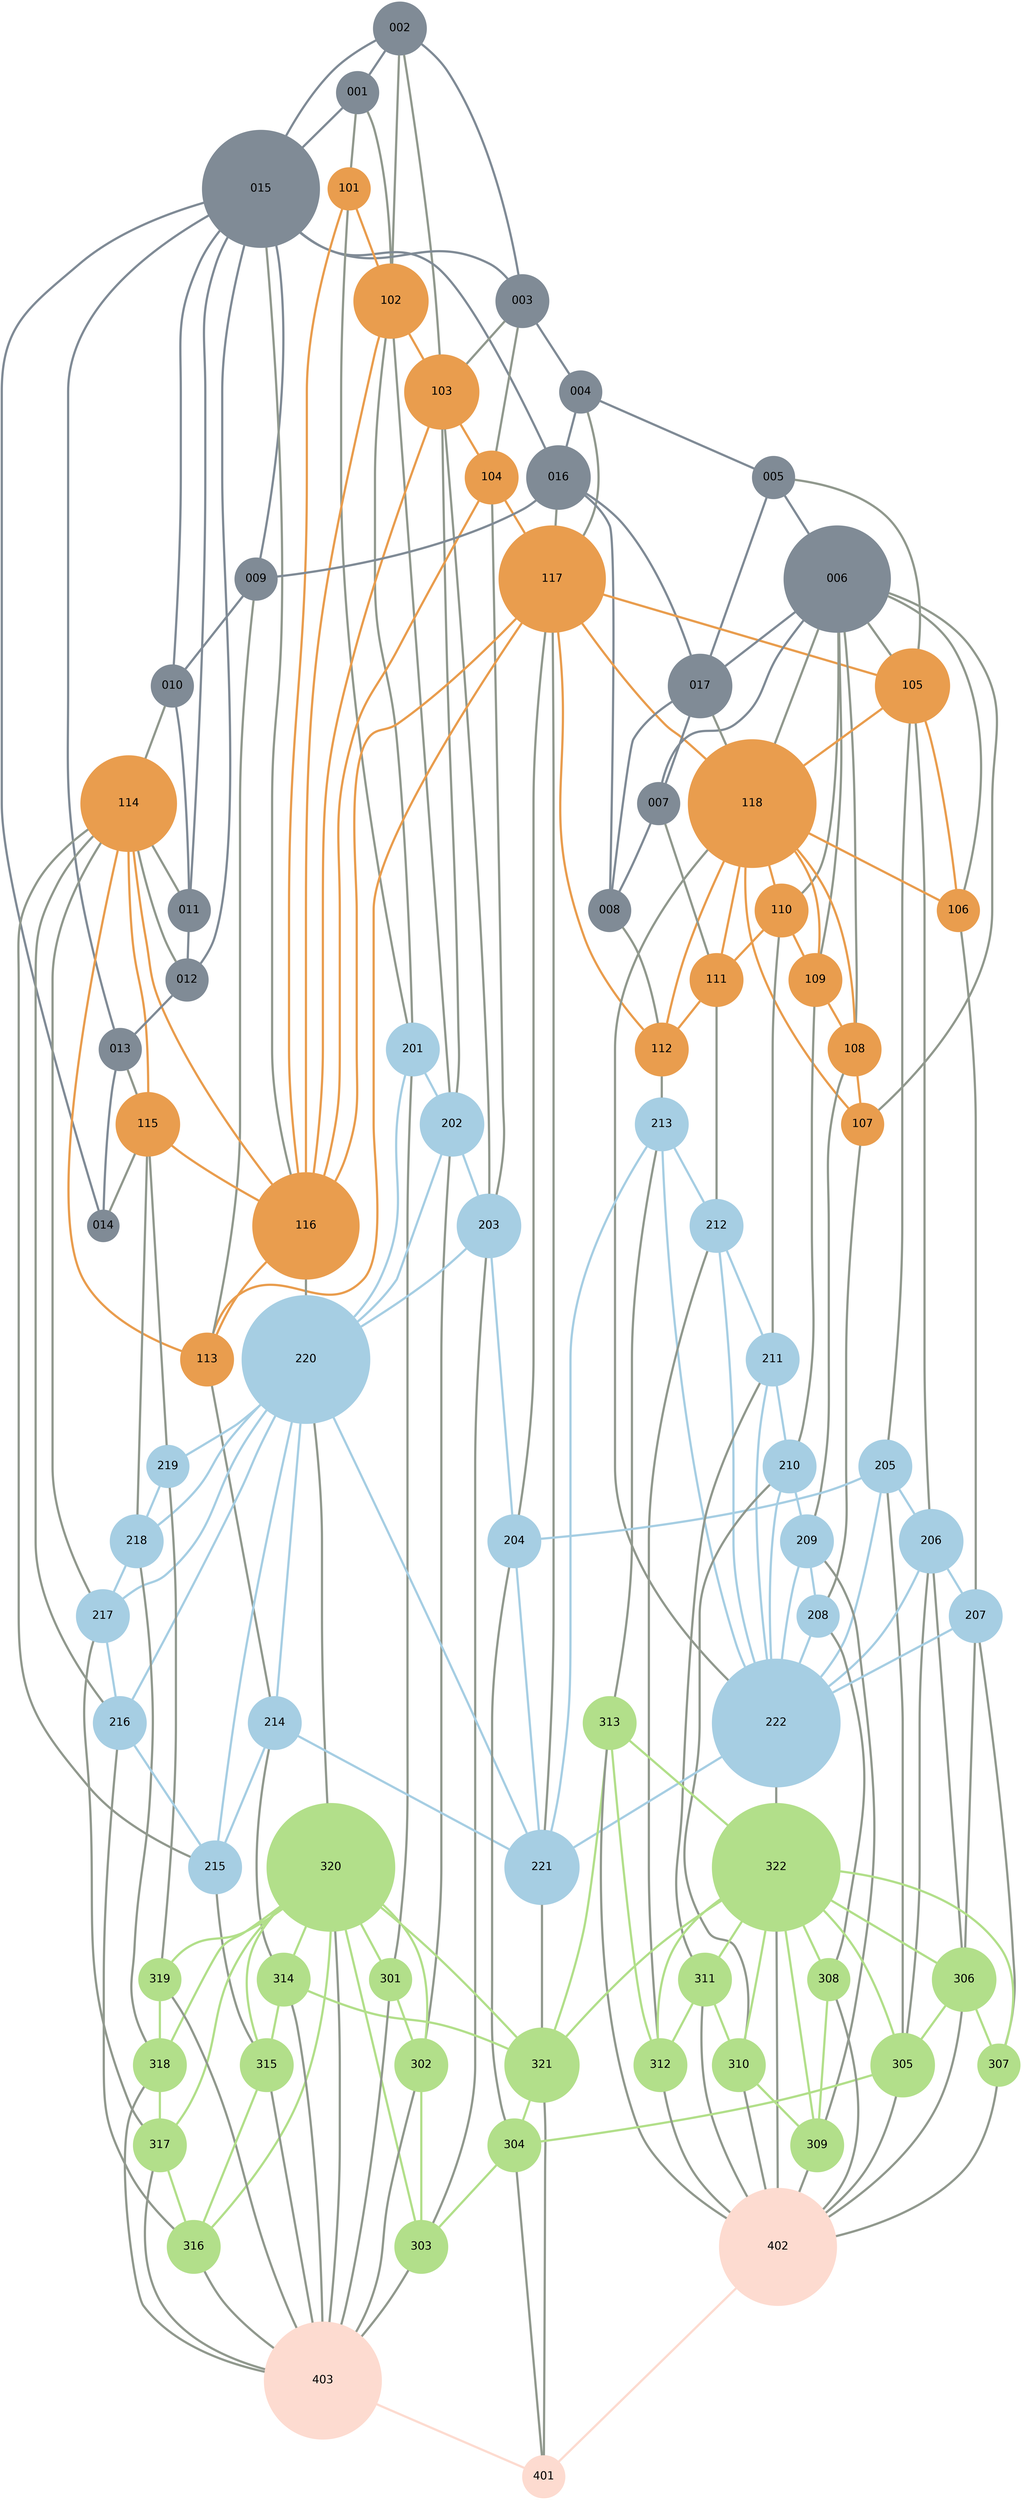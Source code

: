strict graph  {
node [color="#23a6db66", colorscheme=oranges9, fixedsize=shape, fontname=Helvetica, fontsize=10, margin=0, shape=circle, style=filled, width=0.8];
edge [color="#999999", fontcolor="#999999", fontname=Helvetica, fontsize=10, penwidth=5, weight=3];
002 [color="#808B96", fontsize="25.0", width="1.6666666666666665"];
001 [color="#808B96", fontsize="25.0", width="1.3333333333333333"];
015 [color="#808B96", fontsize="25.0", width="3.6666666666666665"];
101 [color="#e99d4e", fontsize="25.0", width="1.3333333333333333"];
102 [color="#e99d4e", fontsize="25.0", width="2.333333333333333"];
003 [color="#808B96", fontsize="25.0", width="1.6666666666666665"];
103 [color="#e99d4e", fontsize="25.0", width="2.333333333333333"];
004 [color="#808B96", fontsize="25.0", width="1.3333333333333333"];
104 [color="#e99d4e", fontsize="25.0", width="1.6666666666666665"];
005 [color="#808B96", fontsize="25.0", width="1.3333333333333333"];
016 [color="#808B96", fontsize="25.0", width="2.0"];
117 [color="#e99d4e", fontsize="25.0", width="3.333333333333333"];
006 [color="#808B96", fontsize="25.0", width="3.333333333333333"];
017 [color="#808B96", fontsize="25.0", width="2.0"];
105 [color="#e99d4e", fontsize="25.0", width="2.333333333333333"];
118 [color="#e99d4e", fontsize="25.0", width="4.0"];
110 [color="#e99d4e", fontsize="25.0", width="1.6666666666666665"];
106 [color="#e99d4e", fontsize="25.0", width="1.3333333333333333"];
109 [color="#e99d4e", fontsize="25.0", width="1.6666666666666665"];
108 [color="#e99d4e", fontsize="25.0", width="1.6666666666666665"];
107 [color="#e99d4e", fontsize="25.0", width="1.3333333333333333"];
007 [color="#808B96", fontsize="25.0", width="1.3333333333333333"];
111 [color="#e99d4e", fontsize="25.0", width="1.6666666666666665"];
008 [color="#808B96", fontsize="25.0", width="1.3333333333333333"];
112 [color="#e99d4e", fontsize="25.0", width="1.6666666666666665"];
009 [color="#808B96", fontsize="25.0", width="1.3333333333333333"];
010 [color="#808B96", fontsize="25.0", width="1.3333333333333333"];
114 [color="#e99d4e", fontsize="25.0", width="3.0"];
011 [color="#808B96", fontsize="25.0", width="1.3333333333333333"];
012 [color="#808B96", fontsize="25.0", width="1.3333333333333333"];
013 [color="#808B96", fontsize="25.0", width="1.3333333333333333"];
115 [color="#e99d4e", fontsize="25.0", width="2.0"];
014 [color="#808B96", fontsize="25.0", width="1.0"];
116 [color="#e99d4e", fontsize="25.0", width="3.333333333333333"];
113 [color="#e99d4e", fontsize="25.0", width="1.6666666666666665"];
201 [color="#a6cee3", fontsize="25.0", width="1.6666666666666665"];
202 [color="#a6cee3", fontsize="25.0", width="2.0"];
203 [color="#a6cee3", fontsize="25.0", width="2.0"];
220 [color="#a6cee3", fontsize="25.0", width="4.0"];
219 [color="#a6cee3", fontsize="25.0", width="1.3333333333333333"];
218 [color="#a6cee3", fontsize="25.0", width="1.6666666666666665"];
214 [color="#a6cee3", fontsize="25.0", width="1.6666666666666665"];
213 [color="#a6cee3", fontsize="25.0", width="1.6666666666666665"];
212 [color="#a6cee3", fontsize="25.0", width="1.6666666666666665"];
205 [color="#a6cee3", fontsize="25.0", width="1.6666666666666665"];
206 [color="#a6cee3", fontsize="25.0", width="2.0"];
211 [color="#a6cee3", fontsize="25.0", width="1.6666666666666665"];
210 [color="#a6cee3", fontsize="25.0", width="1.6666666666666665"];
209 [color="#a6cee3", fontsize="25.0", width="1.6666666666666665"];
208 [color="#a6cee3", fontsize="25.0", width="1.3333333333333333"];
207 [color="#a6cee3", fontsize="25.0", width="1.6666666666666665"];
222 [color="#a6cee3", fontsize="25.0", width="4.0"];
217 [color="#a6cee3", fontsize="25.0", width="1.6666666666666665"];
216 [color="#a6cee3", fontsize="25.0", width="1.6666666666666665"];
215 [color="#a6cee3", fontsize="25.0", width="1.6666666666666665"];
204 [color="#a6cee3", fontsize="25.0", width="1.6666666666666665"];
221 [color="#a6cee3", fontsize="25.0", width="2.333333333333333"];
320 [color="#b2df8a", fontsize="25.0", width="4.0"];
314 [color="#b2df8a", fontsize="25.0", width="1.6666666666666665"];
313 [color="#b2df8a", fontsize="25.0", width="1.6666666666666665"];
322 [color="#b2df8a", fontsize="25.0", width="4.0"];
311 [color="#b2df8a", fontsize="25.0", width="1.6666666666666665"];
321 [color="#b2df8a", fontsize="25.0", width="2.333333333333333"];
306 [color="#b2df8a", fontsize="25.0", width="2.0"];
307 [color="#b2df8a", fontsize="25.0", width="1.3333333333333333"];
305 [color="#b2df8a", fontsize="25.0", width="2.0"];
310 [color="#b2df8a", fontsize="25.0", width="1.6666666666666665"];
319 [color="#b2df8a", fontsize="25.0", width="1.3333333333333333"];
318 [color="#b2df8a", fontsize="25.0", width="1.6666666666666665"];
317 [color="#b2df8a", fontsize="25.0", width="1.6666666666666665"];
315 [color="#b2df8a", fontsize="25.0", width="1.6666666666666665"];
304 [color="#b2df8a", fontsize="25.0", width="1.6666666666666665"];
301 [color="#b2df8a", fontsize="25.0", width="1.3333333333333333"];
308 [color="#b2df8a", fontsize="25.0", width="1.3333333333333333"];
302 [color="#b2df8a", fontsize="25.0", width="1.6666666666666665"];
303 [color="#b2df8a", fontsize="25.0", width="1.6666666666666665"];
309 [color="#b2df8a", fontsize="25.0", width="1.6666666666666665"];
312 [color="#b2df8a", fontsize="25.0", width="1.6666666666666665"];
316 [color="#b2df8a", fontsize="25.0", width="1.6666666666666665"];
402 [color="#fddbd0", fontsize="25.0", width="3.6666666666666665"];
403 [color="#fddbd0", fontsize="25.0", width="3.6666666666666665"];
401 [color="#fddbd0", fontsize="25.0", width="1.3333333333333333"];
002 -- 001  [color="#808B96"];
002 -- 003  [color="#808B96"];
002 -- 015  [color="#808B96"];
002 -- 102  [color="#91998e"];
002 -- 103  [color="#91998e"];
001 -- 015  [color="#808B96"];
001 -- 101  [color="#91998e"];
001 -- 102  [color="#91998e"];
015 -- 003  [color="#808B96"];
015 -- 010  [color="#808B96"];
015 -- 011  [color="#808B96"];
015 -- 012  [color="#808B96"];
015 -- 013  [color="#808B96"];
015 -- 014  [color="#808B96"];
015 -- 016  [color="#808B96"];
015 -- 009  [color="#808B96"];
015 -- 116  [color="#91998e"];
101 -- 102  [color="#e99d4e"];
101 -- 116  [color="#e99d4e"];
101 -- 201  [color="#91998e"];
102 -- 103  [color="#e99d4e"];
102 -- 116  [color="#e99d4e"];
102 -- 201  [color="#91998e"];
102 -- 202  [color="#91998e"];
003 -- 004  [color="#808B96"];
003 -- 103  [color="#91998e"];
003 -- 104  [color="#91998e"];
103 -- 104  [color="#e99d4e"];
103 -- 116  [color="#e99d4e"];
103 -- 202  [color="#91998e"];
103 -- 203  [color="#91998e"];
004 -- 005  [color="#808B96"];
004 -- 016  [color="#808B96"];
004 -- 117  [color="#91998e"];
104 -- 116  [color="#e99d4e"];
104 -- 117  [color="#e99d4e"];
104 -- 203  [color="#91998e"];
005 -- 006  [color="#808B96"];
005 -- 017  [color="#808B96"];
005 -- 105  [color="#91998e"];
016 -- 008  [color="#808B96"];
016 -- 017  [color="#808B96"];
016 -- 117  [color="#91998e"];
016 -- 009  [color="#808B96"];
117 -- 116  [color="#e99d4e"];
117 -- 113  [color="#e99d4e"];
117 -- 112  [color="#e99d4e"];
117 -- 105  [color="#e99d4e"];
117 -- 118  [color="#e99d4e"];
117 -- 204  [color="#91998e"];
117 -- 221  [color="#91998e"];
006 -- 105  [color="#91998e"];
006 -- 118  [color="#91998e"];
006 -- 110  [color="#91998e"];
006 -- 106  [color="#91998e"];
006 -- 109  [color="#91998e"];
006 -- 108  [color="#91998e"];
006 -- 107  [color="#91998e"];
006 -- 017  [color="#808B96"];
006 -- 007  [color="#808B96"];
017 -- 007  [color="#808B96"];
017 -- 008  [color="#808B96"];
017 -- 118  [color="#91998e"];
105 -- 106  [color="#e99d4e"];
105 -- 118  [color="#e99d4e"];
105 -- 205  [color="#91998e"];
105 -- 206  [color="#91998e"];
118 -- 112  [color="#e99d4e"];
118 -- 111  [color="#e99d4e"];
118 -- 110  [color="#e99d4e"];
118 -- 109  [color="#e99d4e"];
118 -- 108  [color="#e99d4e"];
118 -- 107  [color="#e99d4e"];
118 -- 106  [color="#e99d4e"];
118 -- 222  [color="#91998e"];
110 -- 111  [color="#e99d4e"];
110 -- 109  [color="#e99d4e"];
110 -- 211  [color="#91998e"];
106 -- 207  [color="#91998e"];
109 -- 108  [color="#e99d4e"];
109 -- 210  [color="#91998e"];
108 -- 107  [color="#e99d4e"];
108 -- 209  [color="#91998e"];
107 -- 208  [color="#91998e"];
007 -- 111  [color="#91998e"];
007 -- 008  [color="#808B96"];
111 -- 112  [color="#e99d4e"];
111 -- 212  [color="#91998e"];
008 -- 112  [color="#91998e"];
112 -- 213  [color="#91998e"];
009 -- 010  [color="#808B96"];
009 -- 113  [color="#91998e"];
010 -- 114  [color="#91998e"];
010 -- 011  [color="#808B96"];
114 -- 011  [color="#91998e"];
114 -- 012  [color="#91998e"];
114 -- 116  [color="#e99d4e"];
114 -- 115  [color="#e99d4e"];
114 -- 113  [color="#e99d4e"];
114 -- 217  [color="#91998e"];
114 -- 216  [color="#91998e"];
114 -- 215  [color="#91998e"];
011 -- 012  [color="#808B96"];
012 -- 013  [color="#808B96"];
013 -- 115  [color="#91998e"];
013 -- 014  [color="#808B96"];
115 -- 014  [color="#91998e"];
115 -- 116  [color="#e99d4e"];
115 -- 219  [color="#91998e"];
115 -- 218  [color="#91998e"];
116 -- 113  [color="#e99d4e"];
116 -- 220  [color="#91998e"];
113 -- 214  [color="#91998e"];
201 -- 220  [color="#a6cee3"];
201 -- 202  [color="#a6cee3"];
201 -- 301  [color="#91998e"];
202 -- 220  [color="#a6cee3"];
202 -- 203  [color="#a6cee3"];
202 -- 302  [color="#91998e"];
203 -- 220  [color="#a6cee3"];
203 -- 204  [color="#a6cee3"];
203 -- 303  [color="#91998e"];
220 -- 221  [color="#a6cee3"];
220 -- 219  [color="#a6cee3"];
220 -- 218  [color="#a6cee3"];
220 -- 217  [color="#a6cee3"];
220 -- 216  [color="#a6cee3"];
220 -- 215  [color="#a6cee3"];
220 -- 214  [color="#a6cee3"];
220 -- 320  [color="#91998e"];
219 -- 218  [color="#a6cee3"];
219 -- 319  [color="#91998e"];
218 -- 217  [color="#a6cee3"];
218 -- 318  [color="#91998e"];
214 -- 221  [color="#a6cee3"];
214 -- 314  [color="#91998e"];
214 -- 215  [color="#a6cee3"];
213 -- 212  [color="#a6cee3"];
213 -- 313  [color="#91998e"];
213 -- 221  [color="#a6cee3"];
213 -- 222  [color="#a6cee3"];
212 -- 222  [color="#a6cee3"];
212 -- 211  [color="#a6cee3"];
212 -- 312  [color="#91998e"];
205 -- 222  [color="#a6cee3"];
205 -- 206  [color="#a6cee3"];
205 -- 204  [color="#a6cee3"];
205 -- 305  [color="#91998e"];
206 -- 222  [color="#a6cee3"];
206 -- 207  [color="#a6cee3"];
206 -- 305  [color="#91998e"];
206 -- 306  [color="#91998e"];
211 -- 222  [color="#a6cee3"];
211 -- 210  [color="#a6cee3"];
211 -- 311  [color="#91998e"];
210 -- 222  [color="#a6cee3"];
210 -- 209  [color="#a6cee3"];
210 -- 310  [color="#91998e"];
209 -- 222  [color="#a6cee3"];
209 -- 208  [color="#a6cee3"];
209 -- 309  [color="#91998e"];
208 -- 222  [color="#a6cee3"];
208 -- 308  [color="#91998e"];
207 -- 222  [color="#a6cee3"];
207 -- 306  [color="#91998e"];
207 -- 307  [color="#91998e"];
222 -- 322  [color="#91998e"];
222 -- 221  [color="#a6cee3"];
217 -- 216  [color="#a6cee3"];
217 -- 317  [color="#91998e"];
216 -- 215  [color="#a6cee3"];
216 -- 316  [color="#91998e"];
215 -- 315  [color="#91998e"];
204 -- 221  [color="#a6cee3"];
204 -- 304  [color="#91998e"];
221 -- 321  [color="#91998e"];
320 -- 302  [color="#b2df8a"];
320 -- 303  [color="#b2df8a"];
320 -- 318  [color="#b2df8a"];
320 -- 317  [color="#b2df8a"];
320 -- 316  [color="#b2df8a"];
320 -- 315  [color="#b2df8a"];
320 -- 314  [color="#b2df8a"];
320 -- 301  [color="#b2df8a"];
320 -- 319  [color="#b2df8a"];
320 -- 321  [color="#b2df8a"];
320 -- 403  [color="#91998e"];
314 -- 315  [color="#b2df8a"];
314 -- 321  [color="#b2df8a"];
314 -- 403  [color="#91998e"];
313 -- 312  [color="#b2df8a"];
313 -- 402  [color="#91998e"];
313 -- 321  [color="#b2df8a"];
313 -- 322  [color="#b2df8a"];
322 -- 305  [color="#b2df8a"];
322 -- 306  [color="#b2df8a"];
322 -- 307  [color="#b2df8a"];
322 -- 312  [color="#b2df8a"];
322 -- 311  [color="#b2df8a"];
322 -- 310  [color="#b2df8a"];
322 -- 309  [color="#b2df8a"];
322 -- 308  [color="#b2df8a"];
322 -- 321  [color="#b2df8a"];
322 -- 402  [color="#91998e"];
311 -- 312  [color="#b2df8a"];
311 -- 310  [color="#b2df8a"];
311 -- 402  [color="#91998e"];
321 -- 304  [color="#b2df8a"];
321 -- 401  [color="#91998e"];
306 -- 305  [color="#b2df8a"];
306 -- 307  [color="#b2df8a"];
306 -- 402  [color="#91998e"];
307 -- 402  [color="#91998e"];
305 -- 304  [color="#b2df8a"];
305 -- 402  [color="#91998e"];
310 -- 309  [color="#b2df8a"];
310 -- 402  [color="#91998e"];
319 -- 318  [color="#b2df8a"];
319 -- 403  [color="#91998e"];
318 -- 317  [color="#b2df8a"];
318 -- 403  [color="#91998e"];
317 -- 316  [color="#b2df8a"];
317 -- 403  [color="#91998e"];
315 -- 316  [color="#b2df8a"];
315 -- 403  [color="#91998e"];
304 -- 303  [color="#b2df8a"];
304 -- 401  [color="#91998e"];
301 -- 302  [color="#b2df8a"];
301 -- 403  [color="#91998e"];
308 -- 309  [color="#b2df8a"];
308 -- 402  [color="#91998e"];
302 -- 303  [color="#b2df8a"];
302 -- 403  [color="#91998e"];
303 -- 403  [color="#91998e"];
309 -- 402  [color="#91998e"];
312 -- 402  [color="#91998e"];
316 -- 403  [color="#91998e"];
402 -- 401  [color="#fddbd0"];
403 -- 401  [color="#fddbd0"];
}
